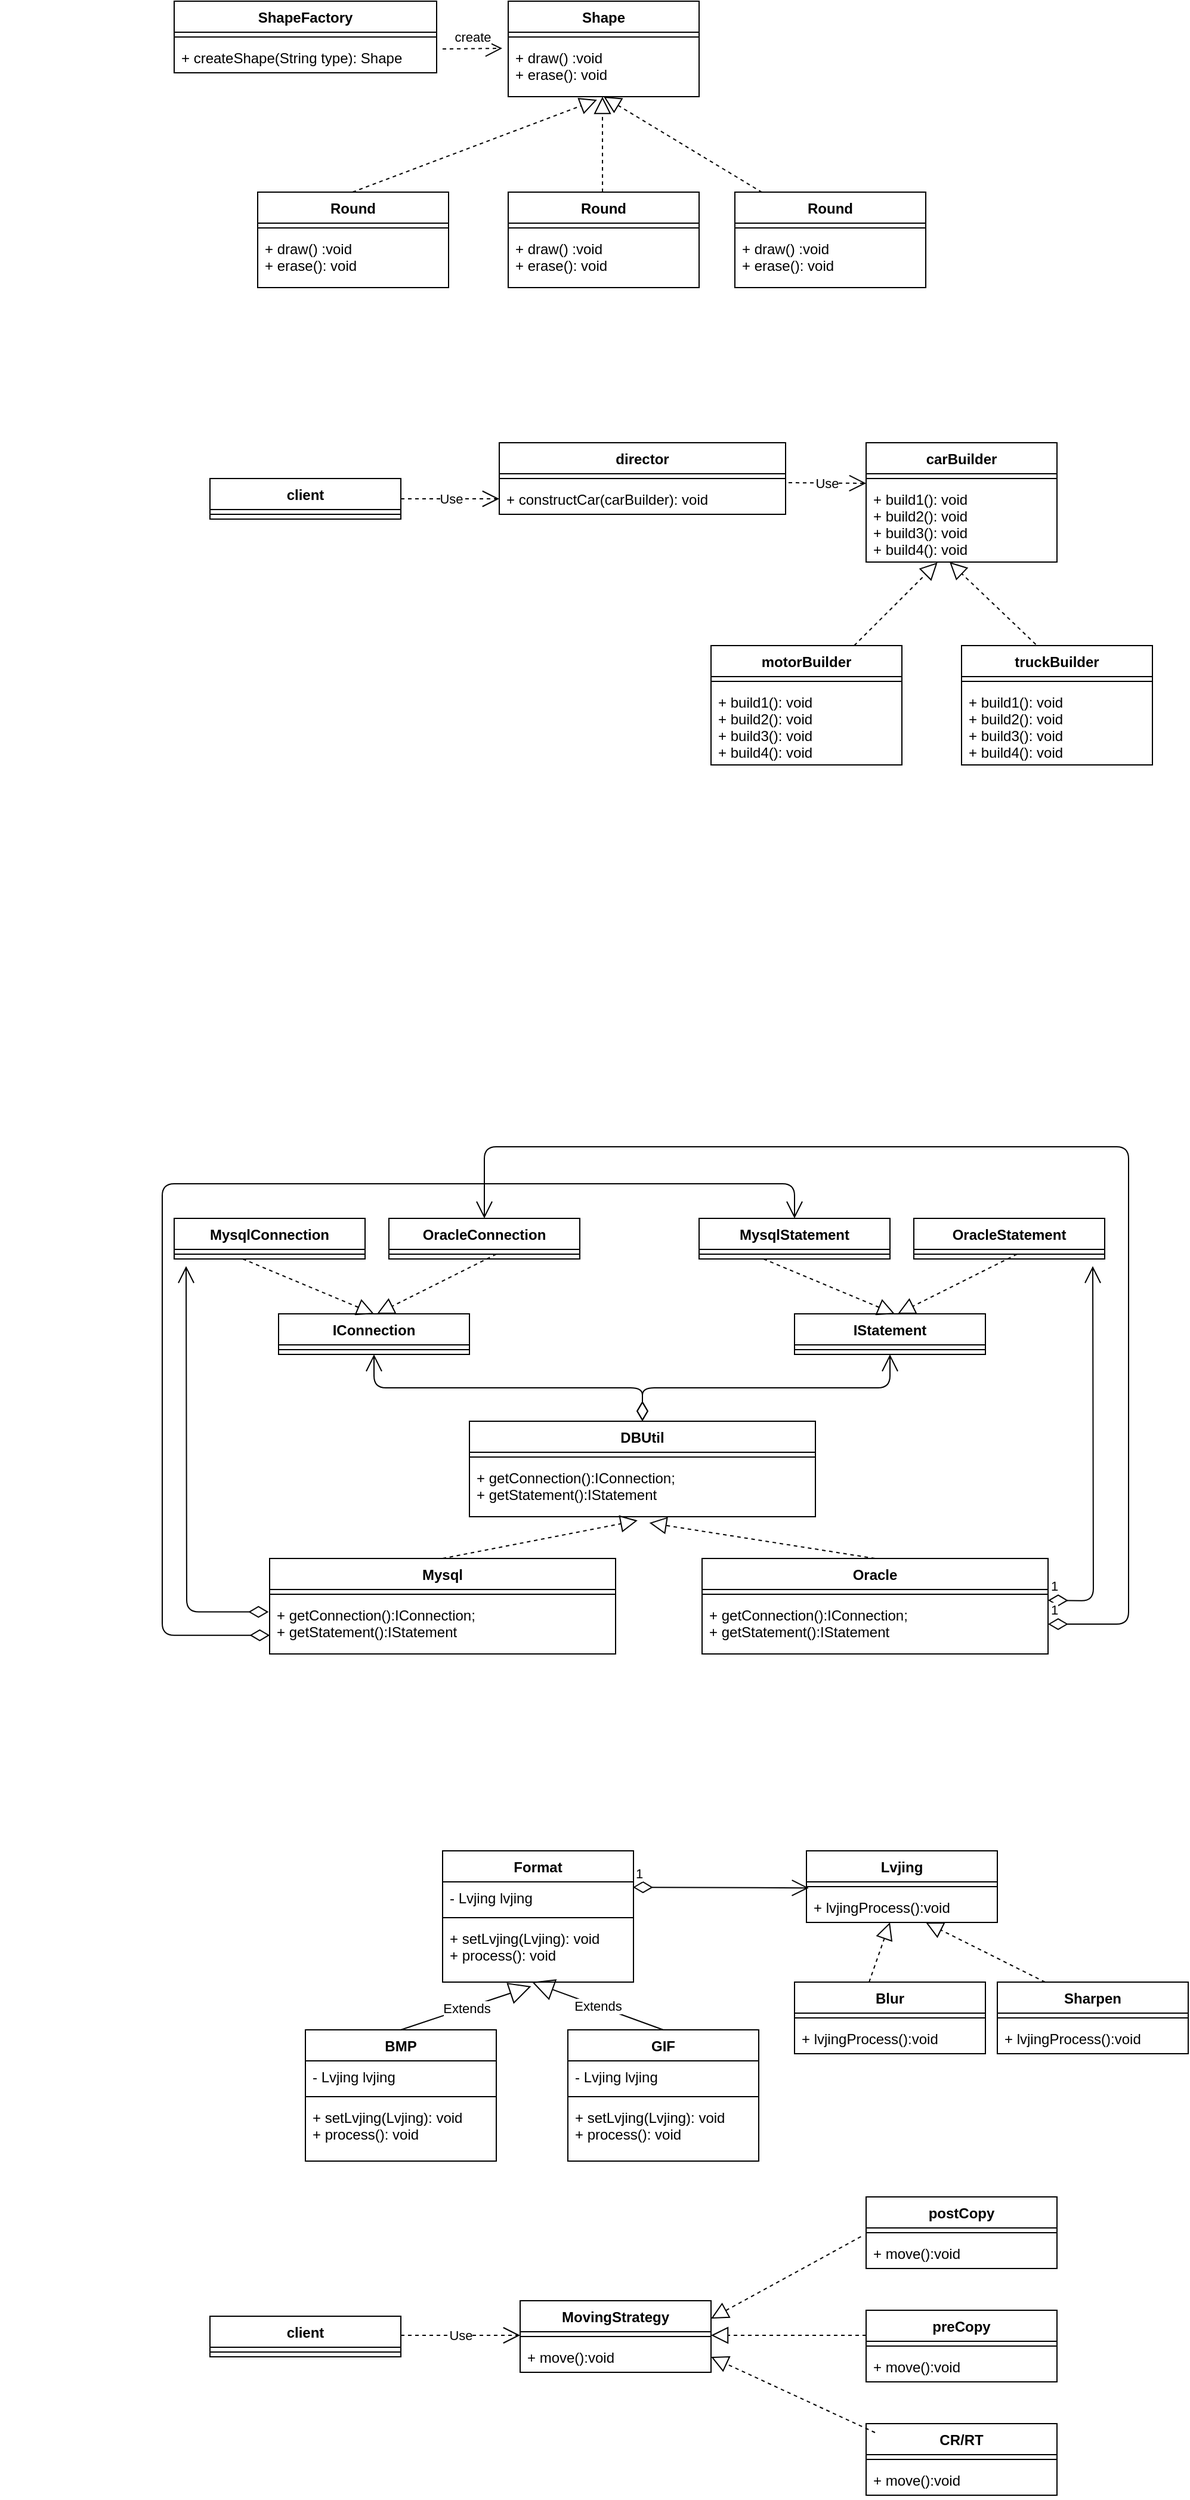 <mxfile version="12.2.4" pages="1"><diagram id="yRReCMURNzJwH66TcSfS" name="Page-1"><mxGraphModel dx="1802" dy="585" grid="1" gridSize="10" guides="1" tooltips="1" connect="1" arrows="1" fold="1" page="1" pageScale="1" pageWidth="827" pageHeight="1169" math="0" shadow="0"><root><mxCell id="0"/><mxCell id="1" parent="0"/><mxCell id="9" value="ShapeFactory" style="swimlane;fontStyle=1;align=center;verticalAlign=top;childLayout=stackLayout;horizontal=1;startSize=26;horizontalStack=0;resizeParent=1;resizeParentMax=0;resizeLast=0;collapsible=1;marginBottom=0;" parent="1" vertex="1"><mxGeometry x="20" y="20" width="220" height="60" as="geometry"/></mxCell><mxCell id="11" value="" style="line;strokeWidth=1;fillColor=none;align=left;verticalAlign=middle;spacingTop=-1;spacingLeft=3;spacingRight=3;rotatable=0;labelPosition=right;points=[];portConstraint=eastwest;" parent="9" vertex="1"><mxGeometry y="26" width="220" height="8" as="geometry"/></mxCell><mxCell id="12" value="+ createShape(String type): Shape" style="text;strokeColor=none;fillColor=none;align=left;verticalAlign=top;spacingLeft=4;spacingRight=4;overflow=hidden;rotatable=0;points=[[0,0.5],[1,0.5]];portConstraint=eastwest;" parent="9" vertex="1"><mxGeometry y="34" width="220" height="26" as="geometry"/></mxCell><mxCell id="13" value="Shape" style="swimlane;fontStyle=1;align=center;verticalAlign=top;childLayout=stackLayout;horizontal=1;startSize=26;horizontalStack=0;resizeParent=1;resizeParentMax=0;resizeLast=0;collapsible=1;marginBottom=0;" parent="1" vertex="1"><mxGeometry x="300" y="20" width="160" height="80" as="geometry"/></mxCell><mxCell id="15" value="" style="line;strokeWidth=1;fillColor=none;align=left;verticalAlign=middle;spacingTop=-1;spacingLeft=3;spacingRight=3;rotatable=0;labelPosition=right;points=[];portConstraint=eastwest;" parent="13" vertex="1"><mxGeometry y="26" width="160" height="8" as="geometry"/></mxCell><mxCell id="16" value="+ draw() :void&#10;+ erase(): void" style="text;strokeColor=none;fillColor=none;align=left;verticalAlign=top;spacingLeft=4;spacingRight=4;overflow=hidden;rotatable=0;points=[[0,0.5],[1,0.5]];portConstraint=eastwest;" parent="13" vertex="1"><mxGeometry y="34" width="160" height="46" as="geometry"/></mxCell><mxCell id="18" value="Round" style="swimlane;fontStyle=1;align=center;verticalAlign=top;childLayout=stackLayout;horizontal=1;startSize=26;horizontalStack=0;resizeParent=1;resizeParentMax=0;resizeLast=0;collapsible=1;marginBottom=0;" parent="1" vertex="1"><mxGeometry x="90" y="180" width="160" height="80" as="geometry"/></mxCell><mxCell id="20" value="" style="line;strokeWidth=1;fillColor=none;align=left;verticalAlign=middle;spacingTop=-1;spacingLeft=3;spacingRight=3;rotatable=0;labelPosition=right;points=[];portConstraint=eastwest;" parent="18" vertex="1"><mxGeometry y="26" width="160" height="8" as="geometry"/></mxCell><mxCell id="21" value="+ draw() :void&#10;+ erase(): void" style="text;strokeColor=none;fillColor=none;align=left;verticalAlign=top;spacingLeft=4;spacingRight=4;overflow=hidden;rotatable=0;points=[[0,0.5],[1,0.5]];portConstraint=eastwest;" parent="18" vertex="1"><mxGeometry y="34" width="160" height="46" as="geometry"/></mxCell><mxCell id="22" value="Round" style="swimlane;fontStyle=1;align=center;verticalAlign=top;childLayout=stackLayout;horizontal=1;startSize=26;horizontalStack=0;resizeParent=1;resizeParentMax=0;resizeLast=0;collapsible=1;marginBottom=0;" parent="1" vertex="1"><mxGeometry x="300" y="180" width="160" height="80" as="geometry"/></mxCell><mxCell id="23" value="" style="line;strokeWidth=1;fillColor=none;align=left;verticalAlign=middle;spacingTop=-1;spacingLeft=3;spacingRight=3;rotatable=0;labelPosition=right;points=[];portConstraint=eastwest;" parent="22" vertex="1"><mxGeometry y="26" width="160" height="8" as="geometry"/></mxCell><mxCell id="24" value="+ draw() :void&#10;+ erase(): void" style="text;strokeColor=none;fillColor=none;align=left;verticalAlign=top;spacingLeft=4;spacingRight=4;overflow=hidden;rotatable=0;points=[[0,0.5],[1,0.5]];portConstraint=eastwest;" parent="22" vertex="1"><mxGeometry y="34" width="160" height="46" as="geometry"/></mxCell><mxCell id="25" value="Round" style="swimlane;fontStyle=1;align=center;verticalAlign=top;childLayout=stackLayout;horizontal=1;startSize=26;horizontalStack=0;resizeParent=1;resizeParentMax=0;resizeLast=0;collapsible=1;marginBottom=0;" parent="1" vertex="1"><mxGeometry x="490" y="180" width="160" height="80" as="geometry"/></mxCell><mxCell id="26" value="" style="line;strokeWidth=1;fillColor=none;align=left;verticalAlign=middle;spacingTop=-1;spacingLeft=3;spacingRight=3;rotatable=0;labelPosition=right;points=[];portConstraint=eastwest;" parent="25" vertex="1"><mxGeometry y="26" width="160" height="8" as="geometry"/></mxCell><mxCell id="27" value="+ draw() :void&#10;+ erase(): void" style="text;strokeColor=none;fillColor=none;align=left;verticalAlign=top;spacingLeft=4;spacingRight=4;overflow=hidden;rotatable=0;points=[[0,0.5],[1,0.5]];portConstraint=eastwest;" parent="25" vertex="1"><mxGeometry y="34" width="160" height="46" as="geometry"/></mxCell><mxCell id="28" value="" style="endArrow=block;dashed=1;endFill=0;endSize=12;html=1;entryX=0.465;entryY=1.058;entryDx=0;entryDy=0;entryPerimeter=0;" parent="1" target="16" edge="1"><mxGeometry width="160" relative="1" as="geometry"><mxPoint x="169.5" y="180" as="sourcePoint"/><mxPoint x="169.5" y="80" as="targetPoint"/></mxGeometry></mxCell><mxCell id="29" value="" style="endArrow=block;dashed=1;endFill=0;endSize=12;html=1;exitX=0.494;exitY=0;exitDx=0;exitDy=0;exitPerimeter=0;" parent="1" source="22" edge="1"><mxGeometry width="160" relative="1" as="geometry"><mxPoint x="379" y="170" as="sourcePoint"/><mxPoint x="379" y="100" as="targetPoint"/></mxGeometry></mxCell><mxCell id="30" value="" style="endArrow=block;dashed=1;endFill=0;endSize=12;html=1;exitX=0.142;exitY=0.002;exitDx=0;exitDy=0;exitPerimeter=0;" parent="1" source="25" edge="1"><mxGeometry width="160" relative="1" as="geometry"><mxPoint x="480" y="160" as="sourcePoint"/><mxPoint x="380" y="100" as="targetPoint"/></mxGeometry></mxCell><mxCell id="31" value="create" style="endArrow=open;endSize=12;dashed=1;html=1;" parent="1" edge="1"><mxGeometry y="10" width="160" relative="1" as="geometry"><mxPoint x="245" y="60" as="sourcePoint"/><mxPoint x="295" y="59.5" as="targetPoint"/><Array as="points"><mxPoint x="295" y="59.5"/></Array><mxPoint as="offset"/></mxGeometry></mxCell><mxCell id="32" value="client" style="swimlane;fontStyle=1;align=center;verticalAlign=top;childLayout=stackLayout;horizontal=1;startSize=26;horizontalStack=0;resizeParent=1;resizeParentMax=0;resizeLast=0;collapsible=1;marginBottom=0;" parent="1" vertex="1"><mxGeometry x="50" y="420" width="160" height="34" as="geometry"/></mxCell><mxCell id="34" value="" style="line;strokeWidth=1;fillColor=none;align=left;verticalAlign=middle;spacingTop=-1;spacingLeft=3;spacingRight=3;rotatable=0;labelPosition=right;points=[];portConstraint=eastwest;" parent="32" vertex="1"><mxGeometry y="26" width="160" height="8" as="geometry"/></mxCell><mxCell id="37" value="carBuilder" style="swimlane;fontStyle=1;align=center;verticalAlign=top;childLayout=stackLayout;horizontal=1;startSize=26;horizontalStack=0;resizeParent=1;resizeParentMax=0;resizeLast=0;collapsible=1;marginBottom=0;" parent="1" vertex="1"><mxGeometry x="600" y="390" width="160" height="100" as="geometry"/></mxCell><mxCell id="39" value="" style="line;strokeWidth=1;fillColor=none;align=left;verticalAlign=middle;spacingTop=-1;spacingLeft=3;spacingRight=3;rotatable=0;labelPosition=right;points=[];portConstraint=eastwest;" parent="37" vertex="1"><mxGeometry y="26" width="160" height="8" as="geometry"/></mxCell><mxCell id="40" value="+ build1(): void&#10;+ build2(): void&#10;+ build3(): void&#10;+ build4(): void" style="text;strokeColor=none;fillColor=none;align=left;verticalAlign=top;spacingLeft=4;spacingRight=4;overflow=hidden;rotatable=0;points=[[0,0.5],[1,0.5]];portConstraint=eastwest;" parent="37" vertex="1"><mxGeometry y="34" width="160" height="66" as="geometry"/></mxCell><mxCell id="42" value="motorBuilder" style="swimlane;fontStyle=1;align=center;verticalAlign=top;childLayout=stackLayout;horizontal=1;startSize=26;horizontalStack=0;resizeParent=1;resizeParentMax=0;resizeLast=0;collapsible=1;marginBottom=0;" parent="1" vertex="1"><mxGeometry x="470" y="560" width="160" height="100" as="geometry"/></mxCell><mxCell id="43" value="" style="line;strokeWidth=1;fillColor=none;align=left;verticalAlign=middle;spacingTop=-1;spacingLeft=3;spacingRight=3;rotatable=0;labelPosition=right;points=[];portConstraint=eastwest;" parent="42" vertex="1"><mxGeometry y="26" width="160" height="8" as="geometry"/></mxCell><mxCell id="44" value="+ build1(): void&#10;+ build2(): void&#10;+ build3(): void&#10;+ build4(): void" style="text;strokeColor=none;fillColor=none;align=left;verticalAlign=top;spacingLeft=4;spacingRight=4;overflow=hidden;rotatable=0;points=[[0,0.5],[1,0.5]];portConstraint=eastwest;" parent="42" vertex="1"><mxGeometry y="34" width="160" height="66" as="geometry"/></mxCell><mxCell id="45" value="truckBuilder" style="swimlane;fontStyle=1;align=center;verticalAlign=top;childLayout=stackLayout;horizontal=1;startSize=26;horizontalStack=0;resizeParent=1;resizeParentMax=0;resizeLast=0;collapsible=1;marginBottom=0;" parent="1" vertex="1"><mxGeometry x="680" y="560" width="160" height="100" as="geometry"/></mxCell><mxCell id="46" value="" style="line;strokeWidth=1;fillColor=none;align=left;verticalAlign=middle;spacingTop=-1;spacingLeft=3;spacingRight=3;rotatable=0;labelPosition=right;points=[];portConstraint=eastwest;" parent="45" vertex="1"><mxGeometry y="26" width="160" height="8" as="geometry"/></mxCell><mxCell id="47" value="+ build1(): void&#10;+ build2(): void&#10;+ build3(): void&#10;+ build4(): void" style="text;strokeColor=none;fillColor=none;align=left;verticalAlign=top;spacingLeft=4;spacingRight=4;overflow=hidden;rotatable=0;points=[[0,0.5],[1,0.5]];portConstraint=eastwest;" parent="45" vertex="1"><mxGeometry y="34" width="160" height="66" as="geometry"/></mxCell><mxCell id="49" value="" style="endArrow=block;dashed=1;endFill=0;endSize=12;html=1;entryX=0.374;entryY=1.005;entryDx=0;entryDy=0;entryPerimeter=0;" parent="1" target="40" edge="1"><mxGeometry width="160" relative="1" as="geometry"><mxPoint x="590" y="560" as="sourcePoint"/><mxPoint x="650" y="510" as="targetPoint"/></mxGeometry></mxCell><mxCell id="50" value="" style="endArrow=block;dashed=1;endFill=0;endSize=12;html=1;exitX=0.389;exitY=-0.01;exitDx=0;exitDy=0;exitPerimeter=0;" parent="1" source="45" edge="1"><mxGeometry width="160" relative="1" as="geometry"><mxPoint x="750" y="550" as="sourcePoint"/><mxPoint x="670" y="490" as="targetPoint"/></mxGeometry></mxCell><mxCell id="51" value="director" style="swimlane;fontStyle=1;align=center;verticalAlign=top;childLayout=stackLayout;horizontal=1;startSize=26;horizontalStack=0;resizeParent=1;resizeParentMax=0;resizeLast=0;collapsible=1;marginBottom=0;" parent="1" vertex="1"><mxGeometry x="292.5" y="390" width="240" height="60" as="geometry"/></mxCell><mxCell id="53" value="" style="line;strokeWidth=1;fillColor=none;align=left;verticalAlign=middle;spacingTop=-1;spacingLeft=3;spacingRight=3;rotatable=0;labelPosition=right;points=[];portConstraint=eastwest;" parent="51" vertex="1"><mxGeometry y="26" width="240" height="8" as="geometry"/></mxCell><mxCell id="54" value="+ constructCar(carBuilder): void" style="text;strokeColor=none;fillColor=none;align=left;verticalAlign=top;spacingLeft=4;spacingRight=4;overflow=hidden;rotatable=0;points=[[0,0.5],[1,0.5]];portConstraint=eastwest;" parent="51" vertex="1"><mxGeometry y="34" width="240" height="26" as="geometry"/></mxCell><mxCell id="56" value="Use" style="endArrow=open;endSize=12;dashed=1;html=1;exitX=1;exitY=0.5;exitDx=0;exitDy=0;entryX=0;entryY=0.5;entryDx=0;entryDy=0;" parent="1" source="32" target="54" edge="1"><mxGeometry width="160" relative="1" as="geometry"><mxPoint x="101.5" y="500.5" as="sourcePoint"/><mxPoint x="168.5" y="500" as="targetPoint"/></mxGeometry></mxCell><mxCell id="57" value="Use" style="endArrow=open;endSize=12;dashed=1;html=1;" parent="1" edge="1"><mxGeometry width="160" relative="1" as="geometry"><mxPoint x="535" y="423.5" as="sourcePoint"/><mxPoint x="600" y="424" as="targetPoint"/></mxGeometry></mxCell><mxCell id="59" value="DBUtil" style="swimlane;fontStyle=1;align=center;verticalAlign=top;childLayout=stackLayout;horizontal=1;startSize=26;horizontalStack=0;resizeParent=1;resizeParentMax=0;resizeLast=0;collapsible=1;marginBottom=0;" parent="1" vertex="1"><mxGeometry x="267.5" y="1210" width="290" height="80" as="geometry"/></mxCell><mxCell id="61" value="" style="line;strokeWidth=1;fillColor=none;align=left;verticalAlign=middle;spacingTop=-1;spacingLeft=3;spacingRight=3;rotatable=0;labelPosition=right;points=[];portConstraint=eastwest;" parent="59" vertex="1"><mxGeometry y="26" width="290" height="8" as="geometry"/></mxCell><mxCell id="62" value="+ getConnection():IConnection;&#10;+ getStatement():IStatement" style="text;strokeColor=none;fillColor=none;align=left;verticalAlign=top;spacingLeft=4;spacingRight=4;overflow=hidden;rotatable=0;points=[[0,0.5],[1,0.5]];portConstraint=eastwest;" parent="59" vertex="1"><mxGeometry y="34" width="290" height="46" as="geometry"/></mxCell><mxCell id="64" value="Mysql" style="swimlane;fontStyle=1;align=center;verticalAlign=top;childLayout=stackLayout;horizontal=1;startSize=26;horizontalStack=0;resizeParent=1;resizeParentMax=0;resizeLast=0;collapsible=1;marginBottom=0;" parent="1" vertex="1"><mxGeometry x="100" y="1325" width="290" height="80" as="geometry"/></mxCell><mxCell id="65" value="" style="line;strokeWidth=1;fillColor=none;align=left;verticalAlign=middle;spacingTop=-1;spacingLeft=3;spacingRight=3;rotatable=0;labelPosition=right;points=[];portConstraint=eastwest;" parent="64" vertex="1"><mxGeometry y="26" width="290" height="8" as="geometry"/></mxCell><mxCell id="66" value="+ getConnection():IConnection;&#10;+ getStatement():IStatement" style="text;strokeColor=none;fillColor=none;align=left;verticalAlign=top;spacingLeft=4;spacingRight=4;overflow=hidden;rotatable=0;points=[[0,0.5],[1,0.5]];portConstraint=eastwest;" parent="64" vertex="1"><mxGeometry y="34" width="290" height="46" as="geometry"/></mxCell><mxCell id="67" value="Oracle" style="swimlane;fontStyle=1;align=center;verticalAlign=top;childLayout=stackLayout;horizontal=1;startSize=26;horizontalStack=0;resizeParent=1;resizeParentMax=0;resizeLast=0;collapsible=1;marginBottom=0;" parent="1" vertex="1"><mxGeometry x="462.5" y="1325" width="290" height="80" as="geometry"/></mxCell><mxCell id="68" value="" style="line;strokeWidth=1;fillColor=none;align=left;verticalAlign=middle;spacingTop=-1;spacingLeft=3;spacingRight=3;rotatable=0;labelPosition=right;points=[];portConstraint=eastwest;" parent="67" vertex="1"><mxGeometry y="26" width="290" height="8" as="geometry"/></mxCell><mxCell id="69" value="+ getConnection():IConnection;&#10;+ getStatement():IStatement" style="text;strokeColor=none;fillColor=none;align=left;verticalAlign=top;spacingLeft=4;spacingRight=4;overflow=hidden;rotatable=0;points=[[0,0.5],[1,0.5]];portConstraint=eastwest;" parent="67" vertex="1"><mxGeometry y="34" width="290" height="46" as="geometry"/></mxCell><mxCell id="74" value="IConnection" style="swimlane;fontStyle=1;align=center;verticalAlign=top;childLayout=stackLayout;horizontal=1;startSize=26;horizontalStack=0;resizeParent=1;resizeParentMax=0;resizeLast=0;collapsible=1;marginBottom=0;" parent="1" vertex="1"><mxGeometry x="107.5" y="1120" width="160" height="34" as="geometry"/></mxCell><mxCell id="76" value="" style="line;strokeWidth=1;fillColor=none;align=left;verticalAlign=middle;spacingTop=-1;spacingLeft=3;spacingRight=3;rotatable=0;labelPosition=right;points=[];portConstraint=eastwest;" parent="74" vertex="1"><mxGeometry y="26" width="160" height="8" as="geometry"/></mxCell><mxCell id="79" value="IStatement" style="swimlane;fontStyle=1;align=center;verticalAlign=top;childLayout=stackLayout;horizontal=1;startSize=26;horizontalStack=0;resizeParent=1;resizeParentMax=0;resizeLast=0;collapsible=1;marginBottom=0;" parent="1" vertex="1"><mxGeometry x="540" y="1120" width="160" height="34" as="geometry"/></mxCell><mxCell id="80" value="" style="line;strokeWidth=1;fillColor=none;align=left;verticalAlign=middle;spacingTop=-1;spacingLeft=3;spacingRight=3;rotatable=0;labelPosition=right;points=[];portConstraint=eastwest;" parent="79" vertex="1"><mxGeometry y="26" width="160" height="8" as="geometry"/></mxCell><mxCell id="81" value="MysqlConnection" style="swimlane;fontStyle=1;align=center;verticalAlign=top;childLayout=stackLayout;horizontal=1;startSize=26;horizontalStack=0;resizeParent=1;resizeParentMax=0;resizeLast=0;collapsible=1;marginBottom=0;" parent="1" vertex="1"><mxGeometry x="20" y="1040" width="160" height="34" as="geometry"/></mxCell><mxCell id="82" value="" style="line;strokeWidth=1;fillColor=none;align=left;verticalAlign=middle;spacingTop=-1;spacingLeft=3;spacingRight=3;rotatable=0;labelPosition=right;points=[];portConstraint=eastwest;" parent="81" vertex="1"><mxGeometry y="26" width="160" height="8" as="geometry"/></mxCell><mxCell id="83" value="OracleConnection" style="swimlane;fontStyle=1;align=center;verticalAlign=top;childLayout=stackLayout;horizontal=1;startSize=26;horizontalStack=0;resizeParent=1;resizeParentMax=0;resizeLast=0;collapsible=1;marginBottom=0;" parent="1" vertex="1"><mxGeometry x="200" y="1040" width="160" height="34" as="geometry"/></mxCell><mxCell id="84" value="" style="line;strokeWidth=1;fillColor=none;align=left;verticalAlign=middle;spacingTop=-1;spacingLeft=3;spacingRight=3;rotatable=0;labelPosition=right;points=[];portConstraint=eastwest;" parent="83" vertex="1"><mxGeometry y="26" width="160" height="8" as="geometry"/></mxCell><mxCell id="85" value="MysqlStatement" style="swimlane;fontStyle=1;align=center;verticalAlign=top;childLayout=stackLayout;horizontal=1;startSize=26;horizontalStack=0;resizeParent=1;resizeParentMax=0;resizeLast=0;collapsible=1;marginBottom=0;" parent="1" vertex="1"><mxGeometry x="460" y="1040" width="160" height="34" as="geometry"/></mxCell><mxCell id="86" value="" style="line;strokeWidth=1;fillColor=none;align=left;verticalAlign=middle;spacingTop=-1;spacingLeft=3;spacingRight=3;rotatable=0;labelPosition=right;points=[];portConstraint=eastwest;" parent="85" vertex="1"><mxGeometry y="26" width="160" height="8" as="geometry"/></mxCell><mxCell id="87" value="OracleStatement" style="swimlane;fontStyle=1;align=center;verticalAlign=top;childLayout=stackLayout;horizontal=1;startSize=26;horizontalStack=0;resizeParent=1;resizeParentMax=0;resizeLast=0;collapsible=1;marginBottom=0;" parent="1" vertex="1"><mxGeometry x="640" y="1040" width="160" height="34" as="geometry"/></mxCell><mxCell id="88" value="" style="line;strokeWidth=1;fillColor=none;align=left;verticalAlign=middle;spacingTop=-1;spacingLeft=3;spacingRight=3;rotatable=0;labelPosition=right;points=[];portConstraint=eastwest;" parent="87" vertex="1"><mxGeometry y="26" width="160" height="8" as="geometry"/></mxCell><mxCell id="89" value="" style="endArrow=block;dashed=1;endFill=0;endSize=12;html=1;exitX=0.5;exitY=0;exitDx=0;exitDy=0;entryX=0.486;entryY=1.069;entryDx=0;entryDy=0;entryPerimeter=0;" parent="1" source="64" target="62" edge="1"><mxGeometry width="160" relative="1" as="geometry"><mxPoint x="92.5" y="1255" as="sourcePoint"/><mxPoint x="252.5" y="1255" as="targetPoint"/></mxGeometry></mxCell><mxCell id="90" value="" style="endArrow=block;dashed=1;endFill=0;endSize=12;html=1;exitX=0.5;exitY=0;exitDx=0;exitDy=0;entryX=0.52;entryY=1.112;entryDx=0;entryDy=0;entryPerimeter=0;" parent="1" source="67" target="62" edge="1"><mxGeometry width="160" relative="1" as="geometry"><mxPoint x="602.5" y="1265" as="sourcePoint"/><mxPoint x="762.5" y="1265" as="targetPoint"/></mxGeometry></mxCell><mxCell id="91" value="&lt;br&gt;" style="endArrow=open;html=1;endSize=12;startArrow=diamondThin;startSize=14;startFill=0;edgeStyle=orthogonalEdgeStyle;align=left;verticalAlign=bottom;exitX=0.5;exitY=0;exitDx=0;exitDy=0;entryX=0.5;entryY=1;entryDx=0;entryDy=0;" parent="1" source="59" target="74" edge="1"><mxGeometry x="-0.799" y="115" relative="1" as="geometry"><mxPoint x="340" y="1160" as="sourcePoint"/><mxPoint x="500" y="1160" as="targetPoint"/><mxPoint x="-23" y="-227" as="offset"/></mxGeometry></mxCell><mxCell id="94" value="&lt;br&gt;" style="endArrow=open;html=1;endSize=12;startArrow=diamondThin;startSize=14;startFill=0;edgeStyle=orthogonalEdgeStyle;align=left;verticalAlign=bottom;exitX=0.5;exitY=0;exitDx=0;exitDy=0;entryX=0.5;entryY=1;entryDx=0;entryDy=0;" parent="1" source="59" target="79" edge="1"><mxGeometry x="-0.786" y="113" relative="1" as="geometry"><mxPoint x="410" y="1167" as="sourcePoint"/><mxPoint x="570" y="1167" as="targetPoint"/><mxPoint x="-13" y="1" as="offset"/></mxGeometry></mxCell><mxCell id="95" value="" style="endArrow=block;dashed=1;endFill=0;endSize=12;html=1;entryX=0.5;entryY=0;entryDx=0;entryDy=0;" parent="1" target="74" edge="1"><mxGeometry width="160" relative="1" as="geometry"><mxPoint x="77.5" y="1074" as="sourcePoint"/><mxPoint x="187.5" y="1104" as="targetPoint"/></mxGeometry></mxCell><mxCell id="96" value="" style="endArrow=block;dashed=1;endFill=0;endSize=12;html=1;" parent="1" edge="1"><mxGeometry width="160" relative="1" as="geometry"><mxPoint x="290" y="1070" as="sourcePoint"/><mxPoint x="190" y="1120" as="targetPoint"/></mxGeometry></mxCell><mxCell id="97" value="" style="endArrow=block;dashed=1;endFill=0;endSize=12;html=1;entryX=0.5;entryY=0;entryDx=0;entryDy=0;" parent="1" edge="1"><mxGeometry width="160" relative="1" as="geometry"><mxPoint x="514" y="1074" as="sourcePoint"/><mxPoint x="624" y="1120" as="targetPoint"/></mxGeometry></mxCell><mxCell id="98" value="" style="endArrow=block;dashed=1;endFill=0;endSize=12;html=1;" parent="1" edge="1"><mxGeometry width="160" relative="1" as="geometry"><mxPoint x="726.5" y="1070" as="sourcePoint"/><mxPoint x="626.5" y="1120" as="targetPoint"/></mxGeometry></mxCell><mxCell id="99" value="&lt;br&gt;" style="endArrow=open;html=1;endSize=12;startArrow=diamondThin;startSize=14;startFill=0;edgeStyle=orthogonalEdgeStyle;align=left;verticalAlign=bottom;exitX=-0.003;exitY=0.234;exitDx=0;exitDy=0;exitPerimeter=0;" parent="1" source="66" edge="1"><mxGeometry x="-0.799" y="115" relative="1" as="geometry"><mxPoint x="264.647" y="1249.529" as="sourcePoint"/><mxPoint x="30" y="1080" as="targetPoint"/><mxPoint x="-23" y="-227" as="offset"/></mxGeometry></mxCell><mxCell id="100" value="&lt;br&gt;" style="endArrow=open;html=1;endSize=12;startArrow=diamondThin;startSize=14;startFill=0;edgeStyle=orthogonalEdgeStyle;align=left;verticalAlign=bottom;exitX=-0.003;exitY=0.234;exitDx=0;exitDy=0;exitPerimeter=0;entryX=0.5;entryY=0;entryDx=0;entryDy=0;" parent="1" target="85" edge="1"><mxGeometry x="-0.799" y="115" relative="1" as="geometry"><mxPoint x="100.206" y="1389.353" as="sourcePoint"/><mxPoint x="540" y="1011" as="targetPoint"/><mxPoint x="-23" y="-227" as="offset"/><Array as="points"><mxPoint x="10" y="1389"/><mxPoint x="10" y="1011"/><mxPoint x="540" y="1011"/></Array></mxGeometry></mxCell><mxCell id="101" value="1" style="endArrow=open;html=1;endSize=12;startArrow=diamondThin;startSize=14;startFill=0;edgeStyle=orthogonalEdgeStyle;align=left;verticalAlign=bottom;" parent="1" edge="1"><mxGeometry x="-1" y="3" relative="1" as="geometry"><mxPoint x="752.5" y="1360" as="sourcePoint"/><mxPoint x="790" y="1080" as="targetPoint"/></mxGeometry></mxCell><mxCell id="102" value="1" style="endArrow=open;html=1;endSize=12;startArrow=diamondThin;startSize=14;startFill=0;edgeStyle=orthogonalEdgeStyle;align=left;verticalAlign=bottom;" parent="1" edge="1"><mxGeometry x="-1" y="3" relative="1" as="geometry"><mxPoint x="752.5" y="1380" as="sourcePoint"/><mxPoint x="280" y="1040" as="targetPoint"/><Array as="points"><mxPoint x="820" y="1380"/><mxPoint x="820" y="980"/><mxPoint x="280" y="980"/></Array></mxGeometry></mxCell><mxCell id="103" value="Format&#10;" style="swimlane;fontStyle=1;align=center;verticalAlign=top;childLayout=stackLayout;horizontal=1;startSize=26;horizontalStack=0;resizeParent=1;resizeParentMax=0;resizeLast=0;collapsible=1;marginBottom=0;" parent="1" vertex="1"><mxGeometry x="245" y="1570" width="160" height="110" as="geometry"/></mxCell><mxCell id="104" value="- Lvjing lvjing" style="text;strokeColor=none;fillColor=none;align=left;verticalAlign=top;spacingLeft=4;spacingRight=4;overflow=hidden;rotatable=0;points=[[0,0.5],[1,0.5]];portConstraint=eastwest;" parent="103" vertex="1"><mxGeometry y="26" width="160" height="26" as="geometry"/></mxCell><mxCell id="105" value="" style="line;strokeWidth=1;fillColor=none;align=left;verticalAlign=middle;spacingTop=-1;spacingLeft=3;spacingRight=3;rotatable=0;labelPosition=right;points=[];portConstraint=eastwest;" parent="103" vertex="1"><mxGeometry y="52" width="160" height="8" as="geometry"/></mxCell><mxCell id="106" value="+ setLvjing(Lvjing): void&#10;+ process(): void" style="text;strokeColor=none;fillColor=none;align=left;verticalAlign=top;spacingLeft=4;spacingRight=4;overflow=hidden;rotatable=0;points=[[0,0.5],[1,0.5]];portConstraint=eastwest;" parent="103" vertex="1"><mxGeometry y="60" width="160" height="50" as="geometry"/></mxCell><mxCell id="107" value="BMP" style="swimlane;fontStyle=1;align=center;verticalAlign=top;childLayout=stackLayout;horizontal=1;startSize=26;horizontalStack=0;resizeParent=1;resizeParentMax=0;resizeLast=0;collapsible=1;marginBottom=0;" parent="1" vertex="1"><mxGeometry x="130" y="1720" width="160" height="110" as="geometry"/></mxCell><mxCell id="108" value="- Lvjing lvjing" style="text;strokeColor=none;fillColor=none;align=left;verticalAlign=top;spacingLeft=4;spacingRight=4;overflow=hidden;rotatable=0;points=[[0,0.5],[1,0.5]];portConstraint=eastwest;" parent="107" vertex="1"><mxGeometry y="26" width="160" height="26" as="geometry"/></mxCell><mxCell id="109" value="" style="line;strokeWidth=1;fillColor=none;align=left;verticalAlign=middle;spacingTop=-1;spacingLeft=3;spacingRight=3;rotatable=0;labelPosition=right;points=[];portConstraint=eastwest;" parent="107" vertex="1"><mxGeometry y="52" width="160" height="8" as="geometry"/></mxCell><mxCell id="110" value="+ setLvjing(Lvjing): void&#10;+ process(): void" style="text;strokeColor=none;fillColor=none;align=left;verticalAlign=top;spacingLeft=4;spacingRight=4;overflow=hidden;rotatable=0;points=[[0,0.5],[1,0.5]];portConstraint=eastwest;" parent="107" vertex="1"><mxGeometry y="60" width="160" height="50" as="geometry"/></mxCell><mxCell id="111" value="GIF" style="swimlane;fontStyle=1;align=center;verticalAlign=top;childLayout=stackLayout;horizontal=1;startSize=26;horizontalStack=0;resizeParent=1;resizeParentMax=0;resizeLast=0;collapsible=1;marginBottom=0;" parent="1" vertex="1"><mxGeometry x="350" y="1720" width="160" height="110" as="geometry"/></mxCell><mxCell id="112" value="- Lvjing lvjing" style="text;strokeColor=none;fillColor=none;align=left;verticalAlign=top;spacingLeft=4;spacingRight=4;overflow=hidden;rotatable=0;points=[[0,0.5],[1,0.5]];portConstraint=eastwest;" parent="111" vertex="1"><mxGeometry y="26" width="160" height="26" as="geometry"/></mxCell><mxCell id="113" value="" style="line;strokeWidth=1;fillColor=none;align=left;verticalAlign=middle;spacingTop=-1;spacingLeft=3;spacingRight=3;rotatable=0;labelPosition=right;points=[];portConstraint=eastwest;" parent="111" vertex="1"><mxGeometry y="52" width="160" height="8" as="geometry"/></mxCell><mxCell id="114" value="+ setLvjing(Lvjing): void&#10;+ process(): void" style="text;strokeColor=none;fillColor=none;align=left;verticalAlign=top;spacingLeft=4;spacingRight=4;overflow=hidden;rotatable=0;points=[[0,0.5],[1,0.5]];portConstraint=eastwest;" parent="111" vertex="1"><mxGeometry y="60" width="160" height="50" as="geometry"/></mxCell><mxCell id="115" value="Extends" style="endArrow=block;endSize=16;endFill=0;html=1;exitX=0.5;exitY=0;exitDx=0;exitDy=0;entryX=0.464;entryY=1.07;entryDx=0;entryDy=0;entryPerimeter=0;" parent="1" source="107" target="106" edge="1"><mxGeometry width="160" relative="1" as="geometry"><mxPoint x="80" y="1670" as="sourcePoint"/><mxPoint x="240" y="1670" as="targetPoint"/></mxGeometry></mxCell><mxCell id="116" value="Extends" style="endArrow=block;endSize=16;endFill=0;html=1;exitX=0.5;exitY=0;exitDx=0;exitDy=0;" parent="1" source="111" edge="1"><mxGeometry width="160" relative="1" as="geometry"><mxPoint x="400" y="1710" as="sourcePoint"/><mxPoint x="320" y="1680" as="targetPoint"/></mxGeometry></mxCell><mxCell id="117" value="Lvjing" style="swimlane;fontStyle=1;align=center;verticalAlign=top;childLayout=stackLayout;horizontal=1;startSize=26;horizontalStack=0;resizeParent=1;resizeParentMax=0;resizeLast=0;collapsible=1;marginBottom=0;" parent="1" vertex="1"><mxGeometry x="550" y="1570" width="160" height="60" as="geometry"/></mxCell><mxCell id="119" value="" style="line;strokeWidth=1;fillColor=none;align=left;verticalAlign=middle;spacingTop=-1;spacingLeft=3;spacingRight=3;rotatable=0;labelPosition=right;points=[];portConstraint=eastwest;" parent="117" vertex="1"><mxGeometry y="26" width="160" height="8" as="geometry"/></mxCell><mxCell id="120" value="+ lvjingProcess():void" style="text;strokeColor=none;fillColor=none;align=left;verticalAlign=top;spacingLeft=4;spacingRight=4;overflow=hidden;rotatable=0;points=[[0,0.5],[1,0.5]];portConstraint=eastwest;" parent="117" vertex="1"><mxGeometry y="34" width="160" height="26" as="geometry"/></mxCell><mxCell id="122" value="1" style="endArrow=open;html=1;endSize=12;startArrow=diamondThin;startSize=14;startFill=0;edgeStyle=orthogonalEdgeStyle;align=left;verticalAlign=bottom;entryX=0.012;entryY=0.641;entryDx=0;entryDy=0;entryPerimeter=0;" parent="1" target="119" edge="1"><mxGeometry x="-1" y="3" relative="1" as="geometry"><mxPoint x="404.5" y="1600.5" as="sourcePoint"/><mxPoint x="549.5" y="1600" as="targetPoint"/><Array as="points"><mxPoint x="552" y="1600"/></Array></mxGeometry></mxCell><mxCell id="127" value="Blur" style="swimlane;fontStyle=1;align=center;verticalAlign=top;childLayout=stackLayout;horizontal=1;startSize=26;horizontalStack=0;resizeParent=1;resizeParentMax=0;resizeLast=0;collapsible=1;marginBottom=0;" parent="1" vertex="1"><mxGeometry x="540" y="1680" width="160" height="60" as="geometry"/></mxCell><mxCell id="128" value="" style="line;strokeWidth=1;fillColor=none;align=left;verticalAlign=middle;spacingTop=-1;spacingLeft=3;spacingRight=3;rotatable=0;labelPosition=right;points=[];portConstraint=eastwest;" parent="127" vertex="1"><mxGeometry y="26" width="160" height="8" as="geometry"/></mxCell><mxCell id="129" value="+ lvjingProcess():void" style="text;strokeColor=none;fillColor=none;align=left;verticalAlign=top;spacingLeft=4;spacingRight=4;overflow=hidden;rotatable=0;points=[[0,0.5],[1,0.5]];portConstraint=eastwest;" parent="127" vertex="1"><mxGeometry y="34" width="160" height="26" as="geometry"/></mxCell><mxCell id="130" value="Sharpen" style="swimlane;fontStyle=1;align=center;verticalAlign=top;childLayout=stackLayout;horizontal=1;startSize=26;horizontalStack=0;resizeParent=1;resizeParentMax=0;resizeLast=0;collapsible=1;marginBottom=0;" parent="1" vertex="1"><mxGeometry x="710" y="1680" width="160" height="60" as="geometry"/></mxCell><mxCell id="131" value="" style="line;strokeWidth=1;fillColor=none;align=left;verticalAlign=middle;spacingTop=-1;spacingLeft=3;spacingRight=3;rotatable=0;labelPosition=right;points=[];portConstraint=eastwest;" parent="130" vertex="1"><mxGeometry y="26" width="160" height="8" as="geometry"/></mxCell><mxCell id="132" value="+ lvjingProcess():void" style="text;strokeColor=none;fillColor=none;align=left;verticalAlign=top;spacingLeft=4;spacingRight=4;overflow=hidden;rotatable=0;points=[[0,0.5],[1,0.5]];portConstraint=eastwest;" parent="130" vertex="1"><mxGeometry y="34" width="160" height="26" as="geometry"/></mxCell><mxCell id="133" value="" style="endArrow=block;dashed=1;endFill=0;endSize=12;html=1;" parent="1" edge="1"><mxGeometry width="160" relative="1" as="geometry"><mxPoint x="602.5" y="1680" as="sourcePoint"/><mxPoint x="620" y="1630" as="targetPoint"/></mxGeometry></mxCell><mxCell id="134" value="" style="endArrow=block;dashed=1;endFill=0;endSize=12;html=1;exitX=0.25;exitY=0;exitDx=0;exitDy=0;" parent="1" source="130" edge="1"><mxGeometry width="160" relative="1" as="geometry"><mxPoint x="720" y="1670" as="sourcePoint"/><mxPoint x="650" y="1630" as="targetPoint"/></mxGeometry></mxCell><mxCell id="135" value="client" style="swimlane;fontStyle=1;align=center;verticalAlign=top;childLayout=stackLayout;horizontal=1;startSize=26;horizontalStack=0;resizeParent=1;resizeParentMax=0;resizeLast=0;collapsible=1;marginBottom=0;" parent="1" vertex="1"><mxGeometry x="50" y="1960" width="160" height="34" as="geometry"/></mxCell><mxCell id="137" value="" style="line;strokeWidth=1;fillColor=none;align=left;verticalAlign=middle;spacingTop=-1;spacingLeft=3;spacingRight=3;rotatable=0;labelPosition=right;points=[];portConstraint=eastwest;" parent="135" vertex="1"><mxGeometry y="26" width="160" height="8" as="geometry"/></mxCell><mxCell id="141" value="MovingStrategy" style="swimlane;fontStyle=1;align=center;verticalAlign=top;childLayout=stackLayout;horizontal=1;startSize=26;horizontalStack=0;resizeParent=1;resizeParentMax=0;resizeLast=0;collapsible=1;marginBottom=0;" parent="1" vertex="1"><mxGeometry x="310" y="1947" width="160" height="60" as="geometry"/></mxCell><mxCell id="143" value="" style="line;strokeWidth=1;fillColor=none;align=left;verticalAlign=middle;spacingTop=-1;spacingLeft=3;spacingRight=3;rotatable=0;labelPosition=right;points=[];portConstraint=eastwest;" parent="141" vertex="1"><mxGeometry y="26" width="160" height="8" as="geometry"/></mxCell><mxCell id="144" value="+ move():void" style="text;strokeColor=none;fillColor=none;align=left;verticalAlign=top;spacingLeft=4;spacingRight=4;overflow=hidden;rotatable=0;points=[[0,0.5],[1,0.5]];portConstraint=eastwest;" parent="141" vertex="1"><mxGeometry y="34" width="160" height="26" as="geometry"/></mxCell><mxCell id="146" value="preCopy" style="swimlane;fontStyle=1;align=center;verticalAlign=top;childLayout=stackLayout;horizontal=1;startSize=26;horizontalStack=0;resizeParent=1;resizeParentMax=0;resizeLast=0;collapsible=1;marginBottom=0;" parent="1" vertex="1"><mxGeometry x="600" y="1955" width="160" height="60" as="geometry"/></mxCell><mxCell id="147" value="" style="line;strokeWidth=1;fillColor=none;align=left;verticalAlign=middle;spacingTop=-1;spacingLeft=3;spacingRight=3;rotatable=0;labelPosition=right;points=[];portConstraint=eastwest;" parent="146" vertex="1"><mxGeometry y="26" width="160" height="8" as="geometry"/></mxCell><mxCell id="148" value="+ move():void" style="text;strokeColor=none;fillColor=none;align=left;verticalAlign=top;spacingLeft=4;spacingRight=4;overflow=hidden;rotatable=0;points=[[0,0.5],[1,0.5]];portConstraint=eastwest;" parent="146" vertex="1"><mxGeometry y="34" width="160" height="26" as="geometry"/></mxCell><mxCell id="149" value="CR/RT" style="swimlane;fontStyle=1;align=center;verticalAlign=top;childLayout=stackLayout;horizontal=1;startSize=26;horizontalStack=0;resizeParent=1;resizeParentMax=0;resizeLast=0;collapsible=1;marginBottom=0;" parent="1" vertex="1"><mxGeometry x="600" y="2050" width="160" height="60" as="geometry"/></mxCell><mxCell id="150" value="" style="line;strokeWidth=1;fillColor=none;align=left;verticalAlign=middle;spacingTop=-1;spacingLeft=3;spacingRight=3;rotatable=0;labelPosition=right;points=[];portConstraint=eastwest;" parent="149" vertex="1"><mxGeometry y="26" width="160" height="8" as="geometry"/></mxCell><mxCell id="151" value="+ move():void" style="text;strokeColor=none;fillColor=none;align=left;verticalAlign=top;spacingLeft=4;spacingRight=4;overflow=hidden;rotatable=0;points=[[0,0.5],[1,0.5]];portConstraint=eastwest;" parent="149" vertex="1"><mxGeometry y="34" width="160" height="26" as="geometry"/></mxCell><mxCell id="152" value="postCopy" style="swimlane;fontStyle=1;align=center;verticalAlign=top;childLayout=stackLayout;horizontal=1;startSize=26;horizontalStack=0;resizeParent=1;resizeParentMax=0;resizeLast=0;collapsible=1;marginBottom=0;" parent="1" vertex="1"><mxGeometry x="600" y="1860" width="160" height="60" as="geometry"/></mxCell><mxCell id="153" value="" style="line;strokeWidth=1;fillColor=none;align=left;verticalAlign=middle;spacingTop=-1;spacingLeft=3;spacingRight=3;rotatable=0;labelPosition=right;points=[];portConstraint=eastwest;" parent="152" vertex="1"><mxGeometry y="26" width="160" height="8" as="geometry"/></mxCell><mxCell id="154" value="+ move():void" style="text;strokeColor=none;fillColor=none;align=left;verticalAlign=top;spacingLeft=4;spacingRight=4;overflow=hidden;rotatable=0;points=[[0,0.5],[1,0.5]];portConstraint=eastwest;" parent="152" vertex="1"><mxGeometry y="34" width="160" height="26" as="geometry"/></mxCell><mxCell id="155" value="" style="endArrow=block;dashed=1;endFill=0;endSize=12;html=1;exitX=-0.027;exitY=-0.027;exitDx=0;exitDy=0;exitPerimeter=0;entryX=1;entryY=0.25;entryDx=0;entryDy=0;" parent="1" source="154" target="141" edge="1"><mxGeometry width="160" relative="1" as="geometry"><mxPoint x="580" y="1897" as="sourcePoint"/><mxPoint x="470" y="1947" as="targetPoint"/></mxGeometry></mxCell><mxCell id="156" value="" style="endArrow=block;dashed=1;endFill=0;endSize=12;html=1;" parent="1" edge="1"><mxGeometry width="160" relative="1" as="geometry"><mxPoint x="600" y="1976" as="sourcePoint"/><mxPoint x="470" y="1976" as="targetPoint"/></mxGeometry></mxCell><mxCell id="157" value="" style="endArrow=block;dashed=1;endFill=0;endSize=12;html=1;entryX=1;entryY=0.5;entryDx=0;entryDy=0;" parent="1" target="144" edge="1"><mxGeometry width="160" relative="1" as="geometry"><mxPoint x="607.5" y="2057.5" as="sourcePoint"/><mxPoint x="467.5" y="2007.5" as="targetPoint"/></mxGeometry></mxCell><mxCell id="158" value="Use" style="endArrow=open;endSize=12;dashed=1;html=1;" parent="1" edge="1"><mxGeometry width="160" relative="1" as="geometry"><mxPoint x="210" y="1976" as="sourcePoint"/><mxPoint x="310" y="1976" as="targetPoint"/></mxGeometry></mxCell></root></mxGraphModel></diagram></mxfile>